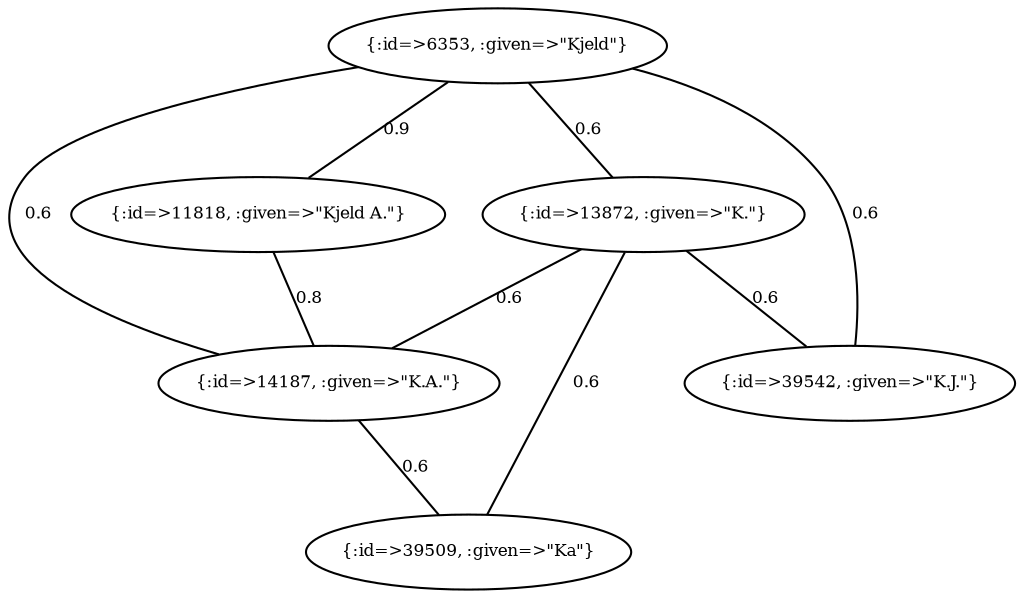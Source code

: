 graph Collector__WeightedGraph {
    "{:id=>6353, :given=>\"Kjeld\"}" [
        fontsize = 8,
        label = "{:id=>6353, :given=>\"Kjeld\"}"
    ]

    "{:id=>11818, :given=>\"Kjeld A.\"}" [
        fontsize = 8,
        label = "{:id=>11818, :given=>\"Kjeld A.\"}"
    ]

    "{:id=>13872, :given=>\"K.\"}" [
        fontsize = 8,
        label = "{:id=>13872, :given=>\"K.\"}"
    ]

    "{:id=>14187, :given=>\"K.A.\"}" [
        fontsize = 8,
        label = "{:id=>14187, :given=>\"K.A.\"}"
    ]

    "{:id=>39509, :given=>\"Ka\"}" [
        fontsize = 8,
        label = "{:id=>39509, :given=>\"Ka\"}"
    ]

    "{:id=>39542, :given=>\"K.J.\"}" [
        fontsize = 8,
        label = "{:id=>39542, :given=>\"K.J.\"}"
    ]

    "{:id=>6353, :given=>\"Kjeld\"}" -- "{:id=>11818, :given=>\"Kjeld A.\"}" [
        fontsize = 8,
        label = 0.9
    ]

    "{:id=>6353, :given=>\"Kjeld\"}" -- "{:id=>13872, :given=>\"K.\"}" [
        fontsize = 8,
        label = 0.6
    ]

    "{:id=>6353, :given=>\"Kjeld\"}" -- "{:id=>14187, :given=>\"K.A.\"}" [
        fontsize = 8,
        label = 0.6
    ]

    "{:id=>6353, :given=>\"Kjeld\"}" -- "{:id=>39542, :given=>\"K.J.\"}" [
        fontsize = 8,
        label = 0.6
    ]

    "{:id=>11818, :given=>\"Kjeld A.\"}" -- "{:id=>14187, :given=>\"K.A.\"}" [
        fontsize = 8,
        label = 0.8
    ]

    "{:id=>13872, :given=>\"K.\"}" -- "{:id=>14187, :given=>\"K.A.\"}" [
        fontsize = 8,
        label = 0.6
    ]

    "{:id=>13872, :given=>\"K.\"}" -- "{:id=>39509, :given=>\"Ka\"}" [
        fontsize = 8,
        label = 0.6
    ]

    "{:id=>13872, :given=>\"K.\"}" -- "{:id=>39542, :given=>\"K.J.\"}" [
        fontsize = 8,
        label = 0.6
    ]

    "{:id=>14187, :given=>\"K.A.\"}" -- "{:id=>39509, :given=>\"Ka\"}" [
        fontsize = 8,
        label = 0.6
    ]
}
